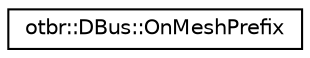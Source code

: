 digraph "Graphical Class Hierarchy"
{
  edge [fontname="Helvetica",fontsize="10",labelfontname="Helvetica",labelfontsize="10"];
  node [fontname="Helvetica",fontsize="10",shape=record];
  rankdir="LR";
  Node0 [label="otbr::DBus::OnMeshPrefix",height=0.2,width=0.4,color="black", fillcolor="white", style="filled",URL="$d5/d02/structotbr_1_1DBus_1_1OnMeshPrefix.html"];
}
